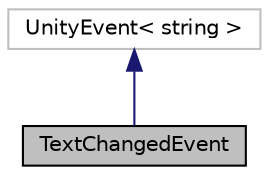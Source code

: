 digraph "TextChangedEvent"
{
 // INTERACTIVE_SVG=YES
 // LATEX_PDF_SIZE
  edge [fontname="Helvetica",fontsize="10",labelfontname="Helvetica",labelfontsize="10"];
  node [fontname="Helvetica",fontsize="10",shape=record];
  Node1 [label="TextChangedEvent",height=0.2,width=0.4,color="black", fillcolor="grey75", style="filled", fontcolor="black",tooltip="Event for a changed text, e.g. of an input field Necessary in order to access Unity events with argum..."];
  Node2 -> Node1 [dir="back",color="midnightblue",fontsize="10",style="solid",fontname="Helvetica"];
  Node2 [label="UnityEvent\< string \>",height=0.2,width=0.4,color="grey75", fillcolor="white", style="filled",tooltip=" "];
}
